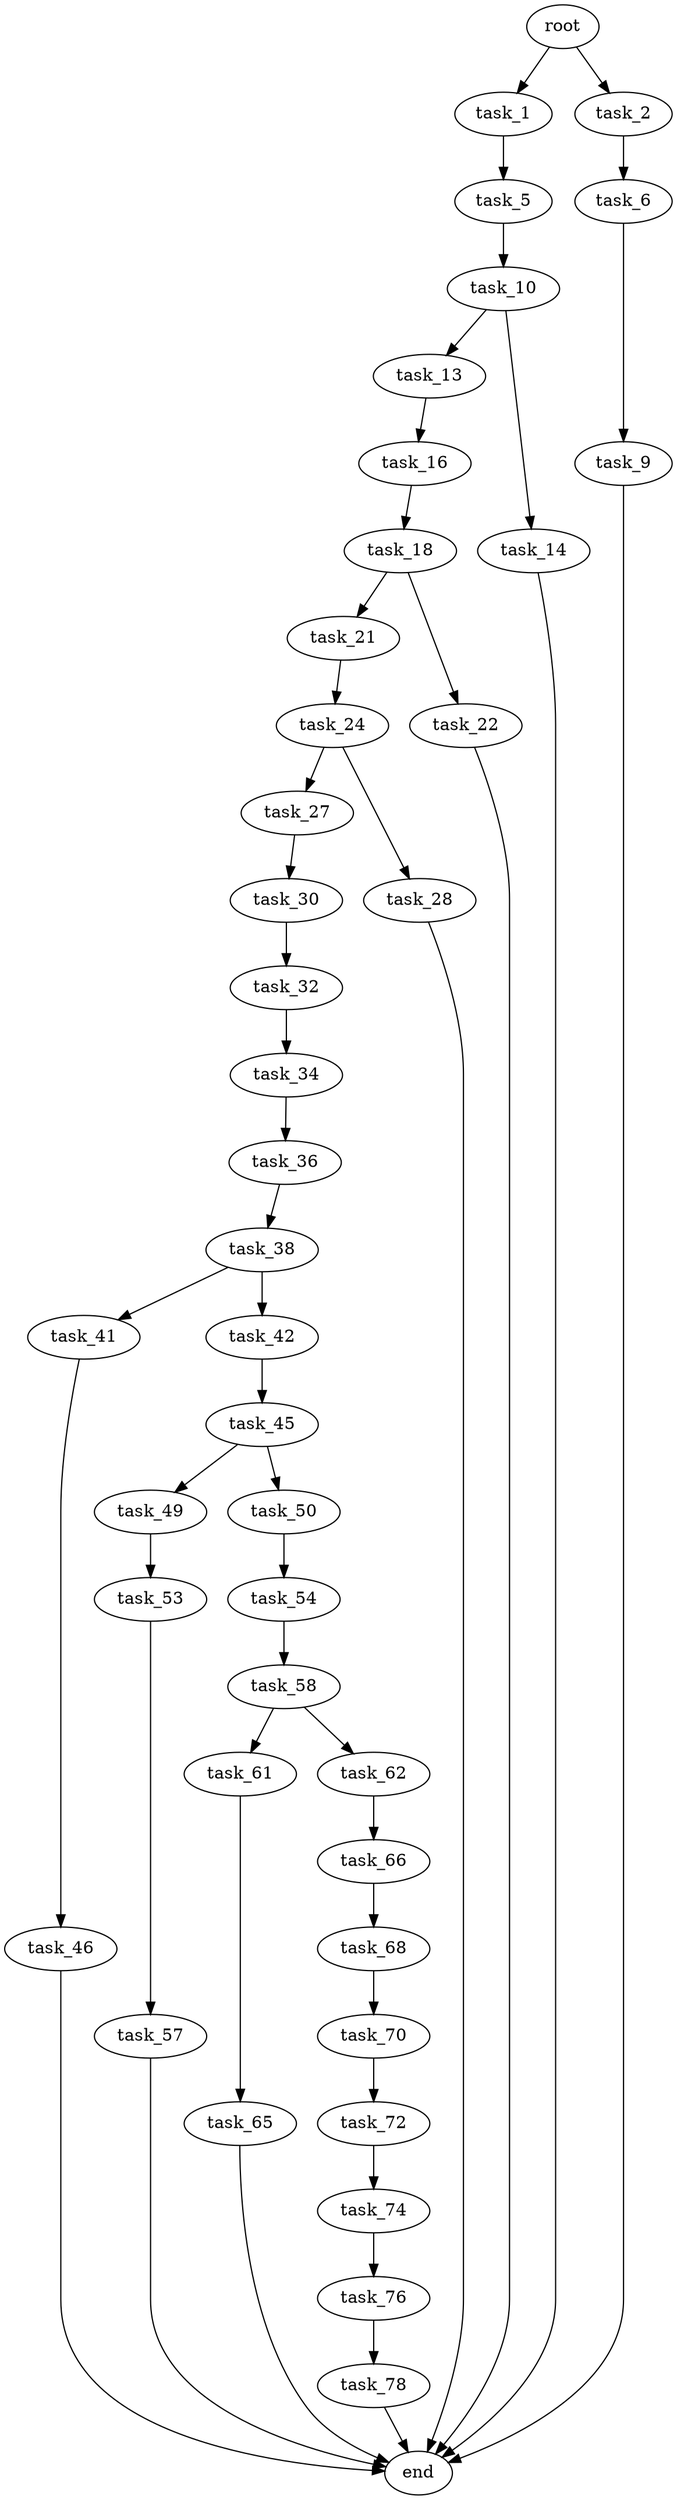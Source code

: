 digraph G {
  root [size="0.000000"];
  task_1 [size="549755813888.000000"];
  task_2 [size="134217728000.000000"];
  task_5 [size="68719476736.000000"];
  task_6 [size="4085474073.000000"];
  task_9 [size="14381406222.000000"];
  task_10 [size="64555680195.000000"];
  task_13 [size="569246477.000000"];
  task_14 [size="549755813888.000000"];
  task_16 [size="134217728000.000000"];
  task_18 [size="464735068178.000000"];
  task_21 [size="32615218057.000000"];
  task_22 [size="549755813888.000000"];
  task_24 [size="36399139438.000000"];
  task_27 [size="1073741824000.000000"];
  task_28 [size="9433807862.000000"];
  task_30 [size="368293445632.000000"];
  task_32 [size="68719476736.000000"];
  task_34 [size="43283313744.000000"];
  task_36 [size="231928233984.000000"];
  task_38 [size="28991029248.000000"];
  task_41 [size="28991029248.000000"];
  task_42 [size="1057657726781.000000"];
  task_45 [size="231928233984.000000"];
  task_46 [size="68719476736.000000"];
  task_49 [size="368293445632.000000"];
  task_50 [size="368293445632.000000"];
  task_53 [size="549755813888.000000"];
  task_54 [size="1255992369303.000000"];
  task_57 [size="3672963542.000000"];
  task_58 [size="615092487628.000000"];
  task_61 [size="214183201292.000000"];
  task_62 [size="28991029248.000000"];
  task_65 [size="368293445632.000000"];
  task_66 [size="1425650646787.000000"];
  task_68 [size="231928233984.000000"];
  task_70 [size="782757789696.000000"];
  task_72 [size="80293824930.000000"];
  task_74 [size="3125985692.000000"];
  task_76 [size="41932254696.000000"];
  task_78 [size="782757789696.000000"];
  end [size="0.000000"];

  root -> task_1 [size="1.000000"];
  root -> task_2 [size="1.000000"];
  task_1 -> task_5 [size="536870912.000000"];
  task_2 -> task_6 [size="209715200.000000"];
  task_5 -> task_10 [size="134217728.000000"];
  task_6 -> task_9 [size="75497472.000000"];
  task_9 -> end [size="1.000000"];
  task_10 -> task_13 [size="134217728.000000"];
  task_10 -> task_14 [size="134217728.000000"];
  task_13 -> task_16 [size="33554432.000000"];
  task_14 -> end [size="1.000000"];
  task_16 -> task_18 [size="209715200.000000"];
  task_18 -> task_21 [size="838860800.000000"];
  task_18 -> task_22 [size="838860800.000000"];
  task_21 -> task_24 [size="536870912.000000"];
  task_22 -> end [size="1.000000"];
  task_24 -> task_27 [size="33554432.000000"];
  task_24 -> task_28 [size="33554432.000000"];
  task_27 -> task_30 [size="838860800.000000"];
  task_28 -> end [size="1.000000"];
  task_30 -> task_32 [size="411041792.000000"];
  task_32 -> task_34 [size="134217728.000000"];
  task_34 -> task_36 [size="838860800.000000"];
  task_36 -> task_38 [size="301989888.000000"];
  task_38 -> task_41 [size="75497472.000000"];
  task_38 -> task_42 [size="75497472.000000"];
  task_41 -> task_46 [size="75497472.000000"];
  task_42 -> task_45 [size="679477248.000000"];
  task_45 -> task_49 [size="301989888.000000"];
  task_45 -> task_50 [size="301989888.000000"];
  task_46 -> end [size="1.000000"];
  task_49 -> task_53 [size="411041792.000000"];
  task_50 -> task_54 [size="411041792.000000"];
  task_53 -> task_57 [size="536870912.000000"];
  task_54 -> task_58 [size="838860800.000000"];
  task_57 -> end [size="1.000000"];
  task_58 -> task_61 [size="838860800.000000"];
  task_58 -> task_62 [size="838860800.000000"];
  task_61 -> task_65 [size="209715200.000000"];
  task_62 -> task_66 [size="75497472.000000"];
  task_65 -> end [size="1.000000"];
  task_66 -> task_68 [size="838860800.000000"];
  task_68 -> task_70 [size="301989888.000000"];
  task_70 -> task_72 [size="679477248.000000"];
  task_72 -> task_74 [size="301989888.000000"];
  task_74 -> task_76 [size="75497472.000000"];
  task_76 -> task_78 [size="838860800.000000"];
  task_78 -> end [size="1.000000"];
}

